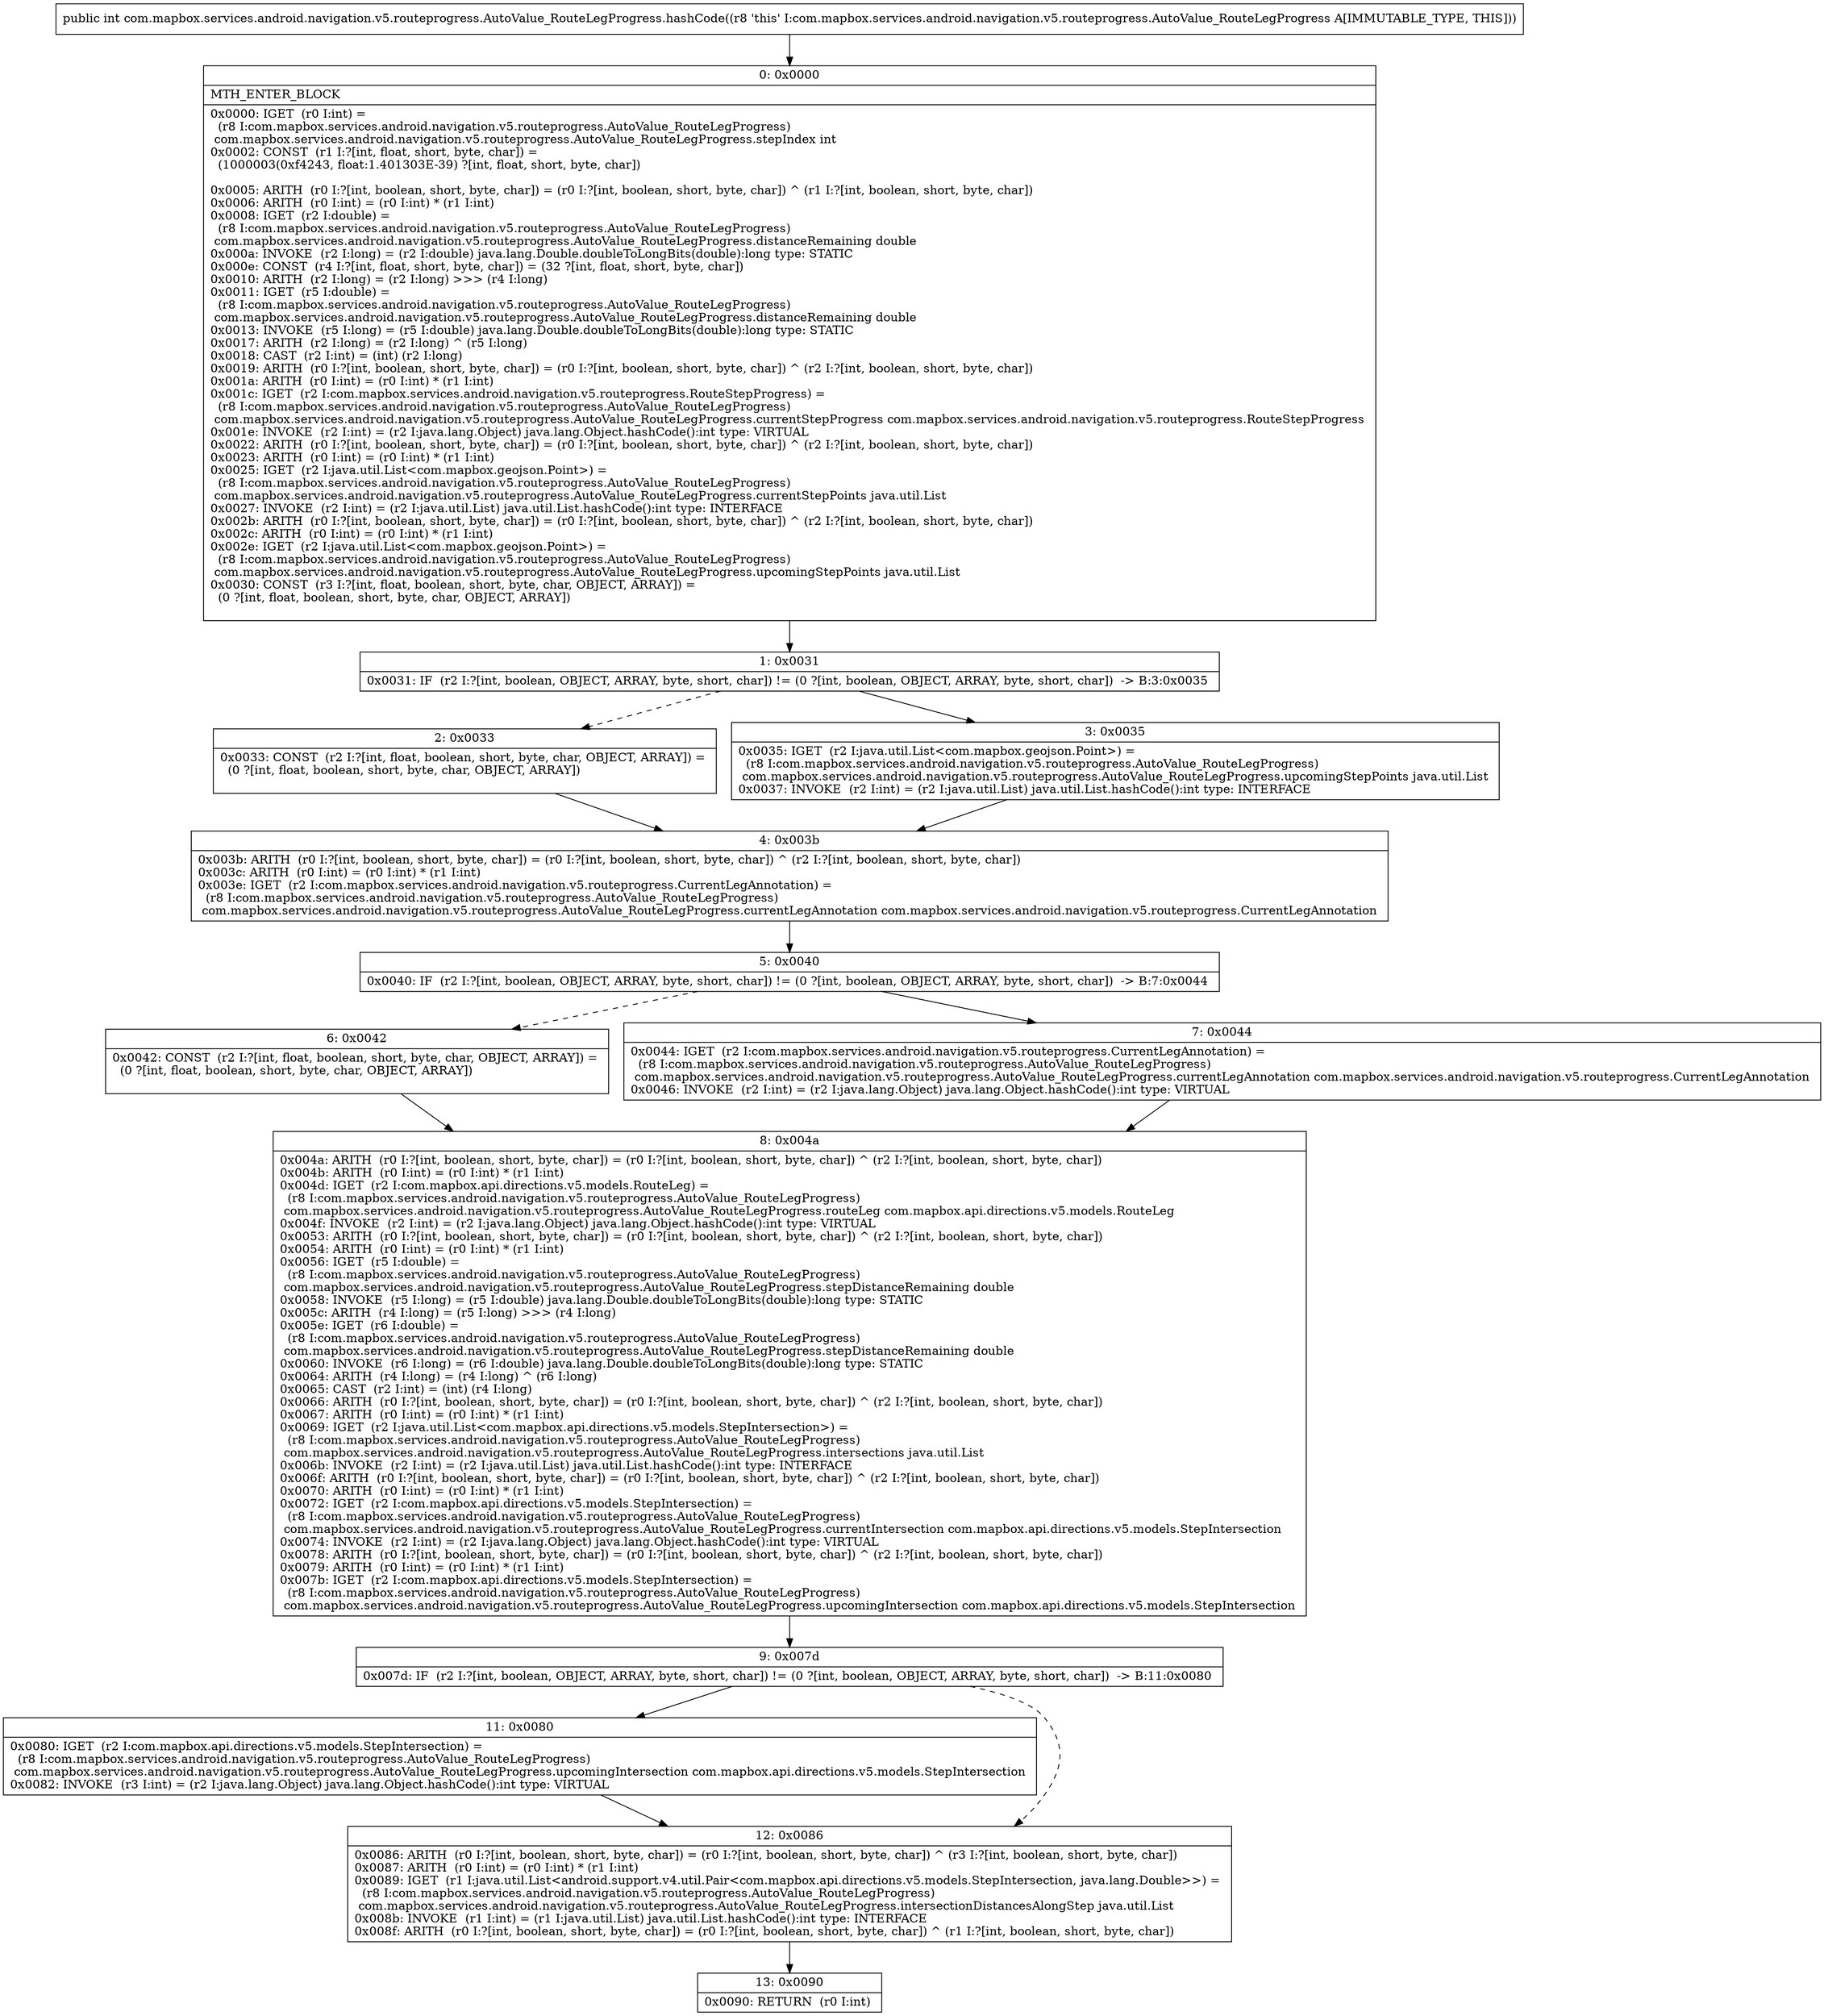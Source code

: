 digraph "CFG forcom.mapbox.services.android.navigation.v5.routeprogress.AutoValue_RouteLegProgress.hashCode()I" {
Node_0 [shape=record,label="{0\:\ 0x0000|MTH_ENTER_BLOCK\l|0x0000: IGET  (r0 I:int) = \l  (r8 I:com.mapbox.services.android.navigation.v5.routeprogress.AutoValue_RouteLegProgress)\l com.mapbox.services.android.navigation.v5.routeprogress.AutoValue_RouteLegProgress.stepIndex int \l0x0002: CONST  (r1 I:?[int, float, short, byte, char]) = \l  (1000003(0xf4243, float:1.401303E\-39) ?[int, float, short, byte, char])\l \l0x0005: ARITH  (r0 I:?[int, boolean, short, byte, char]) = (r0 I:?[int, boolean, short, byte, char]) ^ (r1 I:?[int, boolean, short, byte, char]) \l0x0006: ARITH  (r0 I:int) = (r0 I:int) * (r1 I:int) \l0x0008: IGET  (r2 I:double) = \l  (r8 I:com.mapbox.services.android.navigation.v5.routeprogress.AutoValue_RouteLegProgress)\l com.mapbox.services.android.navigation.v5.routeprogress.AutoValue_RouteLegProgress.distanceRemaining double \l0x000a: INVOKE  (r2 I:long) = (r2 I:double) java.lang.Double.doubleToLongBits(double):long type: STATIC \l0x000e: CONST  (r4 I:?[int, float, short, byte, char]) = (32 ?[int, float, short, byte, char]) \l0x0010: ARITH  (r2 I:long) = (r2 I:long) \>\>\> (r4 I:long) \l0x0011: IGET  (r5 I:double) = \l  (r8 I:com.mapbox.services.android.navigation.v5.routeprogress.AutoValue_RouteLegProgress)\l com.mapbox.services.android.navigation.v5.routeprogress.AutoValue_RouteLegProgress.distanceRemaining double \l0x0013: INVOKE  (r5 I:long) = (r5 I:double) java.lang.Double.doubleToLongBits(double):long type: STATIC \l0x0017: ARITH  (r2 I:long) = (r2 I:long) ^ (r5 I:long) \l0x0018: CAST  (r2 I:int) = (int) (r2 I:long) \l0x0019: ARITH  (r0 I:?[int, boolean, short, byte, char]) = (r0 I:?[int, boolean, short, byte, char]) ^ (r2 I:?[int, boolean, short, byte, char]) \l0x001a: ARITH  (r0 I:int) = (r0 I:int) * (r1 I:int) \l0x001c: IGET  (r2 I:com.mapbox.services.android.navigation.v5.routeprogress.RouteStepProgress) = \l  (r8 I:com.mapbox.services.android.navigation.v5.routeprogress.AutoValue_RouteLegProgress)\l com.mapbox.services.android.navigation.v5.routeprogress.AutoValue_RouteLegProgress.currentStepProgress com.mapbox.services.android.navigation.v5.routeprogress.RouteStepProgress \l0x001e: INVOKE  (r2 I:int) = (r2 I:java.lang.Object) java.lang.Object.hashCode():int type: VIRTUAL \l0x0022: ARITH  (r0 I:?[int, boolean, short, byte, char]) = (r0 I:?[int, boolean, short, byte, char]) ^ (r2 I:?[int, boolean, short, byte, char]) \l0x0023: ARITH  (r0 I:int) = (r0 I:int) * (r1 I:int) \l0x0025: IGET  (r2 I:java.util.List\<com.mapbox.geojson.Point\>) = \l  (r8 I:com.mapbox.services.android.navigation.v5.routeprogress.AutoValue_RouteLegProgress)\l com.mapbox.services.android.navigation.v5.routeprogress.AutoValue_RouteLegProgress.currentStepPoints java.util.List \l0x0027: INVOKE  (r2 I:int) = (r2 I:java.util.List) java.util.List.hashCode():int type: INTERFACE \l0x002b: ARITH  (r0 I:?[int, boolean, short, byte, char]) = (r0 I:?[int, boolean, short, byte, char]) ^ (r2 I:?[int, boolean, short, byte, char]) \l0x002c: ARITH  (r0 I:int) = (r0 I:int) * (r1 I:int) \l0x002e: IGET  (r2 I:java.util.List\<com.mapbox.geojson.Point\>) = \l  (r8 I:com.mapbox.services.android.navigation.v5.routeprogress.AutoValue_RouteLegProgress)\l com.mapbox.services.android.navigation.v5.routeprogress.AutoValue_RouteLegProgress.upcomingStepPoints java.util.List \l0x0030: CONST  (r3 I:?[int, float, boolean, short, byte, char, OBJECT, ARRAY]) = \l  (0 ?[int, float, boolean, short, byte, char, OBJECT, ARRAY])\l \l}"];
Node_1 [shape=record,label="{1\:\ 0x0031|0x0031: IF  (r2 I:?[int, boolean, OBJECT, ARRAY, byte, short, char]) != (0 ?[int, boolean, OBJECT, ARRAY, byte, short, char])  \-\> B:3:0x0035 \l}"];
Node_2 [shape=record,label="{2\:\ 0x0033|0x0033: CONST  (r2 I:?[int, float, boolean, short, byte, char, OBJECT, ARRAY]) = \l  (0 ?[int, float, boolean, short, byte, char, OBJECT, ARRAY])\l \l}"];
Node_3 [shape=record,label="{3\:\ 0x0035|0x0035: IGET  (r2 I:java.util.List\<com.mapbox.geojson.Point\>) = \l  (r8 I:com.mapbox.services.android.navigation.v5.routeprogress.AutoValue_RouteLegProgress)\l com.mapbox.services.android.navigation.v5.routeprogress.AutoValue_RouteLegProgress.upcomingStepPoints java.util.List \l0x0037: INVOKE  (r2 I:int) = (r2 I:java.util.List) java.util.List.hashCode():int type: INTERFACE \l}"];
Node_4 [shape=record,label="{4\:\ 0x003b|0x003b: ARITH  (r0 I:?[int, boolean, short, byte, char]) = (r0 I:?[int, boolean, short, byte, char]) ^ (r2 I:?[int, boolean, short, byte, char]) \l0x003c: ARITH  (r0 I:int) = (r0 I:int) * (r1 I:int) \l0x003e: IGET  (r2 I:com.mapbox.services.android.navigation.v5.routeprogress.CurrentLegAnnotation) = \l  (r8 I:com.mapbox.services.android.navigation.v5.routeprogress.AutoValue_RouteLegProgress)\l com.mapbox.services.android.navigation.v5.routeprogress.AutoValue_RouteLegProgress.currentLegAnnotation com.mapbox.services.android.navigation.v5.routeprogress.CurrentLegAnnotation \l}"];
Node_5 [shape=record,label="{5\:\ 0x0040|0x0040: IF  (r2 I:?[int, boolean, OBJECT, ARRAY, byte, short, char]) != (0 ?[int, boolean, OBJECT, ARRAY, byte, short, char])  \-\> B:7:0x0044 \l}"];
Node_6 [shape=record,label="{6\:\ 0x0042|0x0042: CONST  (r2 I:?[int, float, boolean, short, byte, char, OBJECT, ARRAY]) = \l  (0 ?[int, float, boolean, short, byte, char, OBJECT, ARRAY])\l \l}"];
Node_7 [shape=record,label="{7\:\ 0x0044|0x0044: IGET  (r2 I:com.mapbox.services.android.navigation.v5.routeprogress.CurrentLegAnnotation) = \l  (r8 I:com.mapbox.services.android.navigation.v5.routeprogress.AutoValue_RouteLegProgress)\l com.mapbox.services.android.navigation.v5.routeprogress.AutoValue_RouteLegProgress.currentLegAnnotation com.mapbox.services.android.navigation.v5.routeprogress.CurrentLegAnnotation \l0x0046: INVOKE  (r2 I:int) = (r2 I:java.lang.Object) java.lang.Object.hashCode():int type: VIRTUAL \l}"];
Node_8 [shape=record,label="{8\:\ 0x004a|0x004a: ARITH  (r0 I:?[int, boolean, short, byte, char]) = (r0 I:?[int, boolean, short, byte, char]) ^ (r2 I:?[int, boolean, short, byte, char]) \l0x004b: ARITH  (r0 I:int) = (r0 I:int) * (r1 I:int) \l0x004d: IGET  (r2 I:com.mapbox.api.directions.v5.models.RouteLeg) = \l  (r8 I:com.mapbox.services.android.navigation.v5.routeprogress.AutoValue_RouteLegProgress)\l com.mapbox.services.android.navigation.v5.routeprogress.AutoValue_RouteLegProgress.routeLeg com.mapbox.api.directions.v5.models.RouteLeg \l0x004f: INVOKE  (r2 I:int) = (r2 I:java.lang.Object) java.lang.Object.hashCode():int type: VIRTUAL \l0x0053: ARITH  (r0 I:?[int, boolean, short, byte, char]) = (r0 I:?[int, boolean, short, byte, char]) ^ (r2 I:?[int, boolean, short, byte, char]) \l0x0054: ARITH  (r0 I:int) = (r0 I:int) * (r1 I:int) \l0x0056: IGET  (r5 I:double) = \l  (r8 I:com.mapbox.services.android.navigation.v5.routeprogress.AutoValue_RouteLegProgress)\l com.mapbox.services.android.navigation.v5.routeprogress.AutoValue_RouteLegProgress.stepDistanceRemaining double \l0x0058: INVOKE  (r5 I:long) = (r5 I:double) java.lang.Double.doubleToLongBits(double):long type: STATIC \l0x005c: ARITH  (r4 I:long) = (r5 I:long) \>\>\> (r4 I:long) \l0x005e: IGET  (r6 I:double) = \l  (r8 I:com.mapbox.services.android.navigation.v5.routeprogress.AutoValue_RouteLegProgress)\l com.mapbox.services.android.navigation.v5.routeprogress.AutoValue_RouteLegProgress.stepDistanceRemaining double \l0x0060: INVOKE  (r6 I:long) = (r6 I:double) java.lang.Double.doubleToLongBits(double):long type: STATIC \l0x0064: ARITH  (r4 I:long) = (r4 I:long) ^ (r6 I:long) \l0x0065: CAST  (r2 I:int) = (int) (r4 I:long) \l0x0066: ARITH  (r0 I:?[int, boolean, short, byte, char]) = (r0 I:?[int, boolean, short, byte, char]) ^ (r2 I:?[int, boolean, short, byte, char]) \l0x0067: ARITH  (r0 I:int) = (r0 I:int) * (r1 I:int) \l0x0069: IGET  (r2 I:java.util.List\<com.mapbox.api.directions.v5.models.StepIntersection\>) = \l  (r8 I:com.mapbox.services.android.navigation.v5.routeprogress.AutoValue_RouteLegProgress)\l com.mapbox.services.android.navigation.v5.routeprogress.AutoValue_RouteLegProgress.intersections java.util.List \l0x006b: INVOKE  (r2 I:int) = (r2 I:java.util.List) java.util.List.hashCode():int type: INTERFACE \l0x006f: ARITH  (r0 I:?[int, boolean, short, byte, char]) = (r0 I:?[int, boolean, short, byte, char]) ^ (r2 I:?[int, boolean, short, byte, char]) \l0x0070: ARITH  (r0 I:int) = (r0 I:int) * (r1 I:int) \l0x0072: IGET  (r2 I:com.mapbox.api.directions.v5.models.StepIntersection) = \l  (r8 I:com.mapbox.services.android.navigation.v5.routeprogress.AutoValue_RouteLegProgress)\l com.mapbox.services.android.navigation.v5.routeprogress.AutoValue_RouteLegProgress.currentIntersection com.mapbox.api.directions.v5.models.StepIntersection \l0x0074: INVOKE  (r2 I:int) = (r2 I:java.lang.Object) java.lang.Object.hashCode():int type: VIRTUAL \l0x0078: ARITH  (r0 I:?[int, boolean, short, byte, char]) = (r0 I:?[int, boolean, short, byte, char]) ^ (r2 I:?[int, boolean, short, byte, char]) \l0x0079: ARITH  (r0 I:int) = (r0 I:int) * (r1 I:int) \l0x007b: IGET  (r2 I:com.mapbox.api.directions.v5.models.StepIntersection) = \l  (r8 I:com.mapbox.services.android.navigation.v5.routeprogress.AutoValue_RouteLegProgress)\l com.mapbox.services.android.navigation.v5.routeprogress.AutoValue_RouteLegProgress.upcomingIntersection com.mapbox.api.directions.v5.models.StepIntersection \l}"];
Node_9 [shape=record,label="{9\:\ 0x007d|0x007d: IF  (r2 I:?[int, boolean, OBJECT, ARRAY, byte, short, char]) != (0 ?[int, boolean, OBJECT, ARRAY, byte, short, char])  \-\> B:11:0x0080 \l}"];
Node_11 [shape=record,label="{11\:\ 0x0080|0x0080: IGET  (r2 I:com.mapbox.api.directions.v5.models.StepIntersection) = \l  (r8 I:com.mapbox.services.android.navigation.v5.routeprogress.AutoValue_RouteLegProgress)\l com.mapbox.services.android.navigation.v5.routeprogress.AutoValue_RouteLegProgress.upcomingIntersection com.mapbox.api.directions.v5.models.StepIntersection \l0x0082: INVOKE  (r3 I:int) = (r2 I:java.lang.Object) java.lang.Object.hashCode():int type: VIRTUAL \l}"];
Node_12 [shape=record,label="{12\:\ 0x0086|0x0086: ARITH  (r0 I:?[int, boolean, short, byte, char]) = (r0 I:?[int, boolean, short, byte, char]) ^ (r3 I:?[int, boolean, short, byte, char]) \l0x0087: ARITH  (r0 I:int) = (r0 I:int) * (r1 I:int) \l0x0089: IGET  (r1 I:java.util.List\<android.support.v4.util.Pair\<com.mapbox.api.directions.v5.models.StepIntersection, java.lang.Double\>\>) = \l  (r8 I:com.mapbox.services.android.navigation.v5.routeprogress.AutoValue_RouteLegProgress)\l com.mapbox.services.android.navigation.v5.routeprogress.AutoValue_RouteLegProgress.intersectionDistancesAlongStep java.util.List \l0x008b: INVOKE  (r1 I:int) = (r1 I:java.util.List) java.util.List.hashCode():int type: INTERFACE \l0x008f: ARITH  (r0 I:?[int, boolean, short, byte, char]) = (r0 I:?[int, boolean, short, byte, char]) ^ (r1 I:?[int, boolean, short, byte, char]) \l}"];
Node_13 [shape=record,label="{13\:\ 0x0090|0x0090: RETURN  (r0 I:int) \l}"];
MethodNode[shape=record,label="{public int com.mapbox.services.android.navigation.v5.routeprogress.AutoValue_RouteLegProgress.hashCode((r8 'this' I:com.mapbox.services.android.navigation.v5.routeprogress.AutoValue_RouteLegProgress A[IMMUTABLE_TYPE, THIS])) }"];
MethodNode -> Node_0;
Node_0 -> Node_1;
Node_1 -> Node_2[style=dashed];
Node_1 -> Node_3;
Node_2 -> Node_4;
Node_3 -> Node_4;
Node_4 -> Node_5;
Node_5 -> Node_6[style=dashed];
Node_5 -> Node_7;
Node_6 -> Node_8;
Node_7 -> Node_8;
Node_8 -> Node_9;
Node_9 -> Node_11;
Node_9 -> Node_12[style=dashed];
Node_11 -> Node_12;
Node_12 -> Node_13;
}

